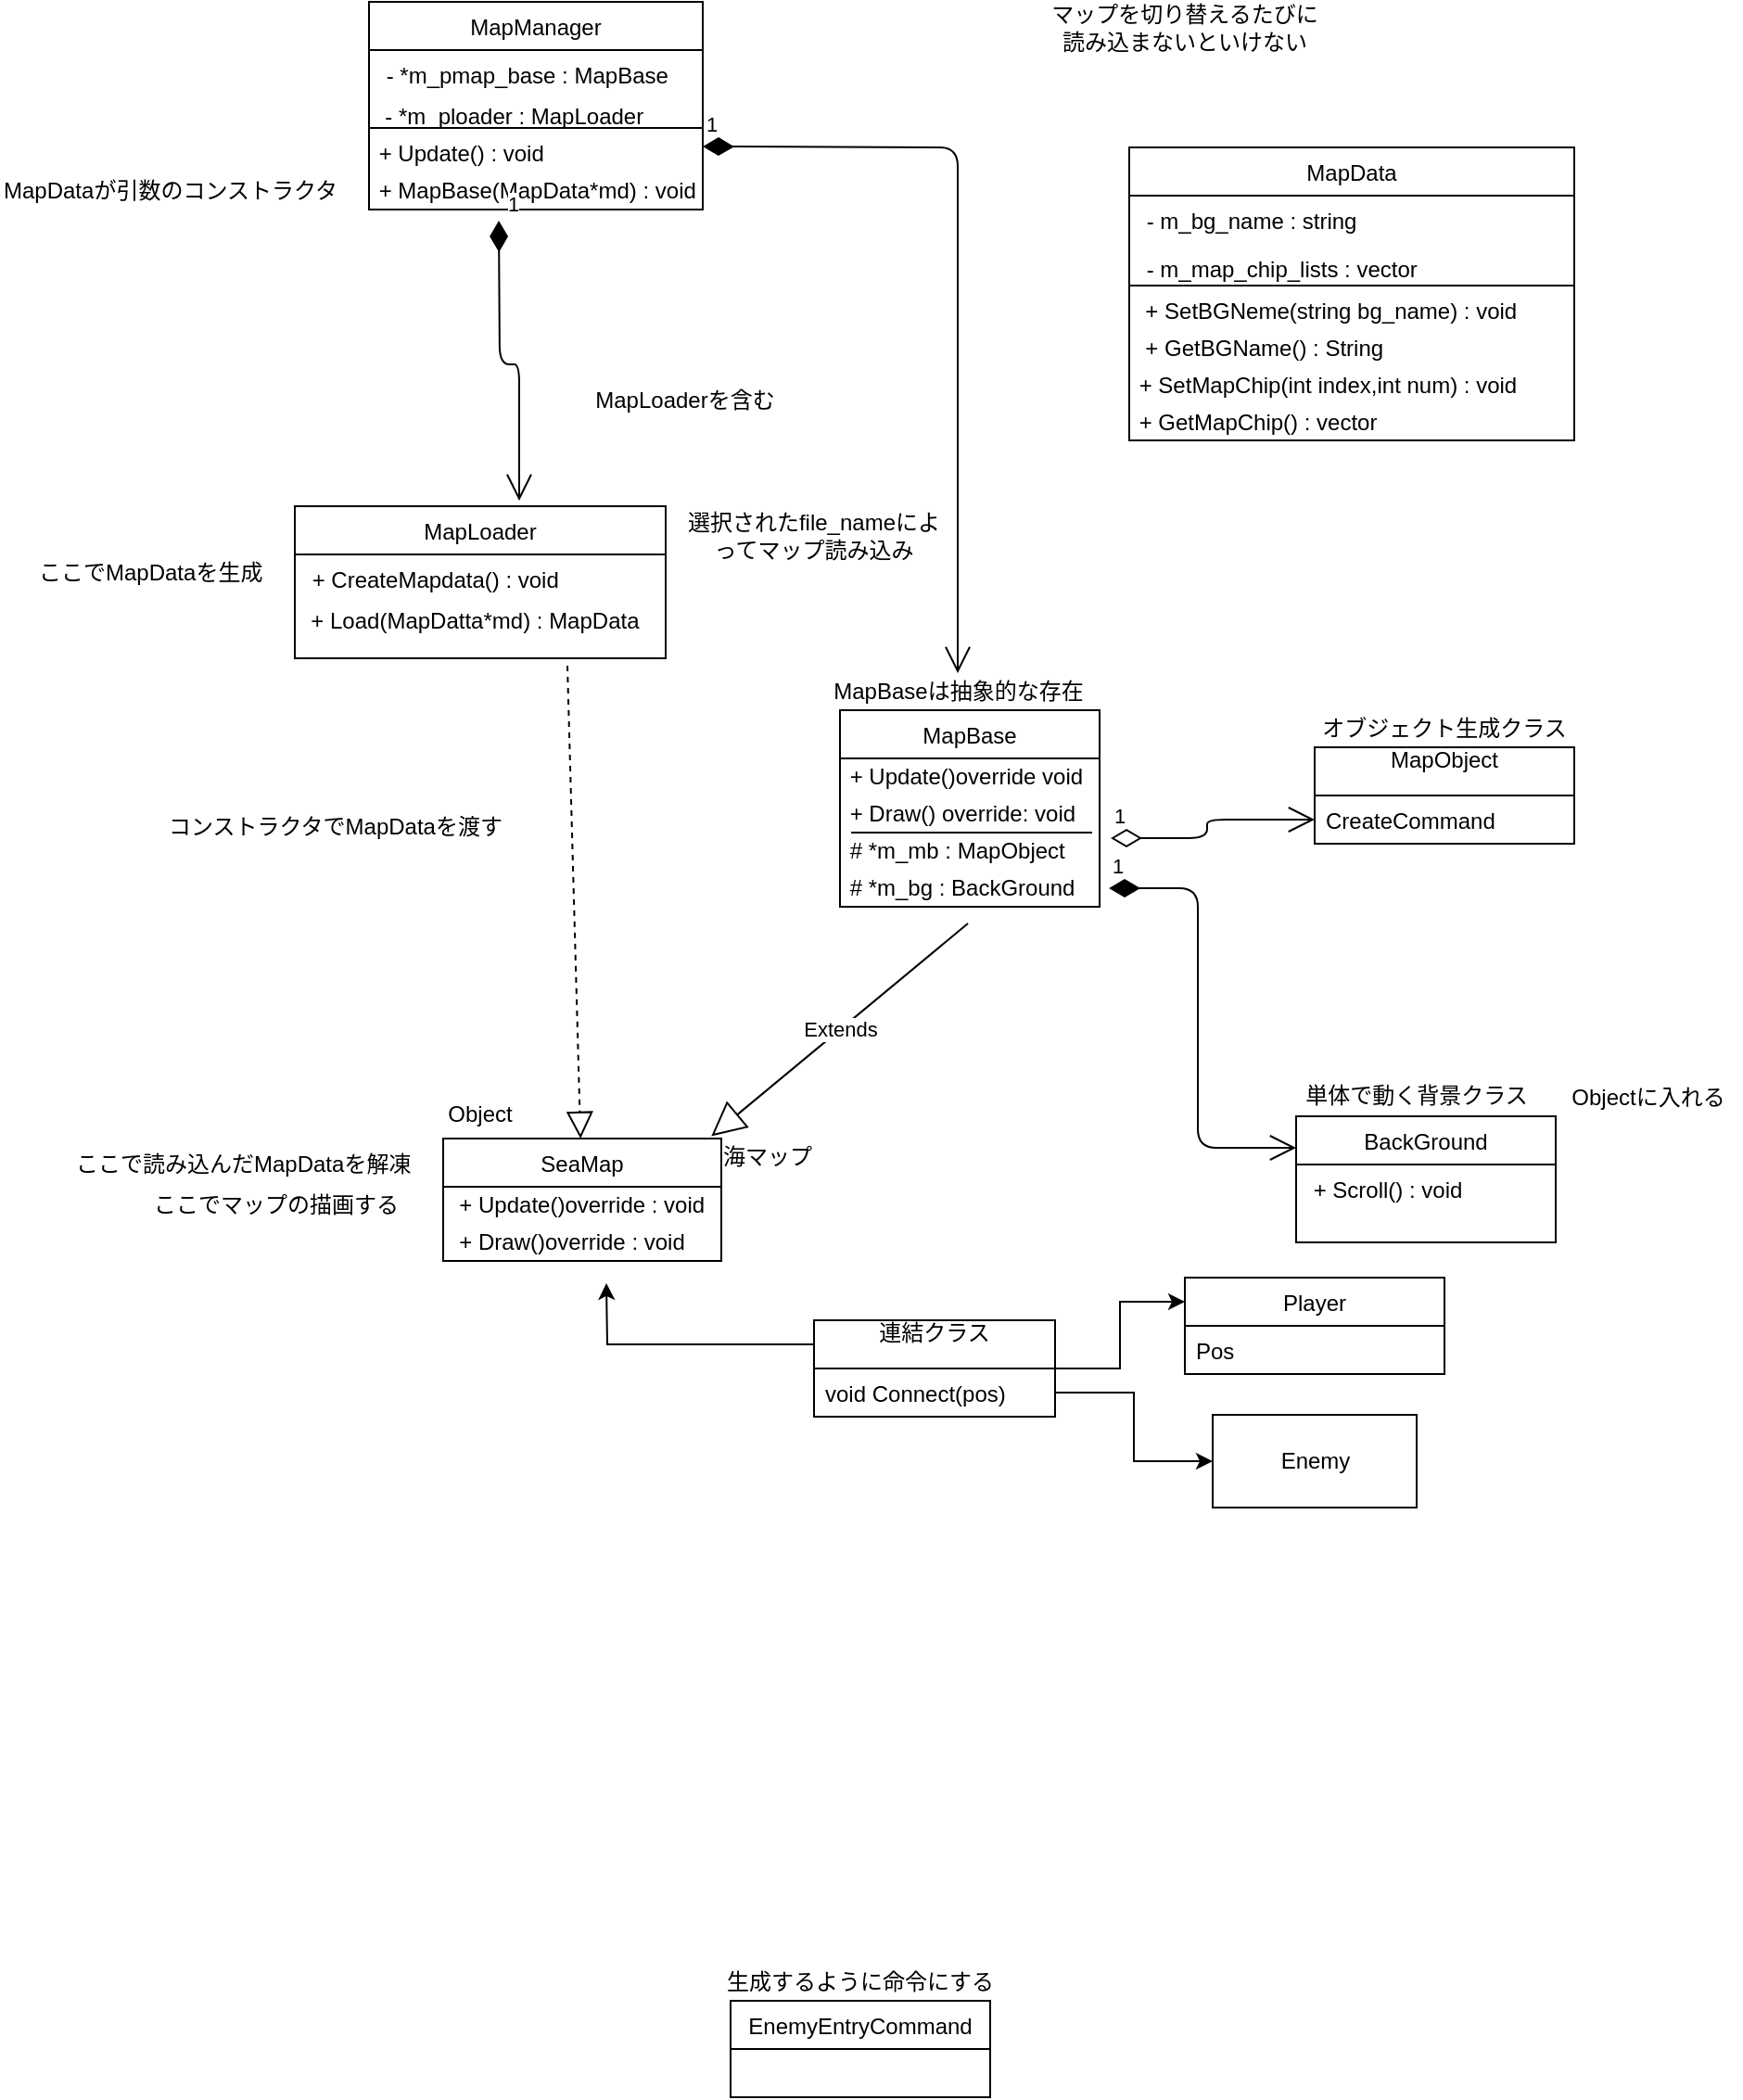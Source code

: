 <mxfile type="device" version="10.6.0"><diagram id="xTNNUZWJjUPpHx_xsbex" name="Page-1"><mxGraphModel grid="1" dx="674" dy="714" gridSize="10" guides="1" tooltips="1" connect="1" arrows="1" fold="1" page="1" pageScale="1" pageWidth="1654" pageHeight="2336" math="0" shadow="0"><root><mxCell id="0" /><mxCell id="1" parent="0" /><mxCell id="iN4CbJ1sU2l26RAUDO5d-1" value="MapLoader" parent="1" vertex="1" style="swimlane;fontStyle=0;childLayout=stackLayout;horizontal=1;startSize=26;fillColor=none;horizontalStack=0;resizeParent=1;resizeParentMax=0;resizeLast=0;collapsible=1;marginBottom=0;"><mxGeometry as="geometry" height="82" width="200" x="200" y="334" /></mxCell><mxCell id="iN4CbJ1sU2l26RAUDO5d-2" value=" + CreateMapdata() : void&#10;" parent="iN4CbJ1sU2l26RAUDO5d-1" vertex="1" style="text;strokeColor=none;fillColor=none;align=left;verticalAlign=top;spacingLeft=4;spacingRight=4;overflow=hidden;rotatable=0;points=[[0,0.5],[1,0.5]];portConstraint=eastwest;"><mxGeometry as="geometry" height="26" width="200" y="26" /></mxCell><mxCell id="9Krrd5TlAhY_1SP9lpEr-1" value="&amp;nbsp; + Load(MapDatta*md) : MapData&lt;br&gt;&lt;br&gt;" parent="iN4CbJ1sU2l26RAUDO5d-1" vertex="1" style="text;html=1;resizable=0;points=[];autosize=1;align=left;verticalAlign=top;spacingTop=-4;"><mxGeometry as="geometry" height="30" width="200" y="52" /></mxCell><mxCell id="iN4CbJ1sU2l26RAUDO5d-5" value="MapManager" parent="1" vertex="1" style="swimlane;fontStyle=0;childLayout=stackLayout;horizontal=1;startSize=26;fillColor=none;horizontalStack=0;resizeParent=1;resizeParentMax=0;resizeLast=0;collapsible=1;marginBottom=0;"><mxGeometry as="geometry" height="112" width="180" x="240" y="62" /></mxCell><mxCell id="iN4CbJ1sU2l26RAUDO5d-6" value=" - *m_pmap_base : MapBase" parent="iN4CbJ1sU2l26RAUDO5d-5" vertex="1" style="text;strokeColor=none;fillColor=none;align=left;verticalAlign=top;spacingLeft=4;spacingRight=4;overflow=hidden;rotatable=0;points=[[0,0.5],[1,0.5]];portConstraint=eastwest;"><mxGeometry as="geometry" height="26" width="180" y="26" /></mxCell><mxCell id="9Krrd5TlAhY_1SP9lpEr-6" value="&amp;nbsp; - *m_ploader :&amp;nbsp;&lt;span&gt;MapLoader&lt;/span&gt;" parent="iN4CbJ1sU2l26RAUDO5d-5" vertex="1" style="text;html=1;resizable=0;points=[];autosize=1;align=left;verticalAlign=top;spacingTop=-4;"><mxGeometry as="geometry" height="20" width="180" y="52" /></mxCell><mxCell id="z7THkcAo65bA55OMj5YY-34" value="&amp;nbsp;+ Update() : void" parent="iN4CbJ1sU2l26RAUDO5d-5" vertex="1" style="text;html=1;resizable=0;points=[];autosize=1;align=left;verticalAlign=top;spacingTop=-4;"><mxGeometry as="geometry" height="20" width="180" y="72" /></mxCell><mxCell id="9Krrd5TlAhY_1SP9lpEr-17" value="&amp;nbsp;+ MapBase(MapData*md) : void" parent="iN4CbJ1sU2l26RAUDO5d-5" vertex="1" style="text;html=1;resizable=0;points=[];autosize=1;align=left;verticalAlign=top;spacingTop=-4;"><mxGeometry as="geometry" height="20" width="180" y="92" /></mxCell><mxCell id="iN4CbJ1sU2l26RAUDO5d-13" value="BackGround" parent="1" vertex="1" style="swimlane;fontStyle=0;childLayout=stackLayout;horizontal=1;startSize=26;fillColor=none;horizontalStack=0;resizeParent=1;resizeParentMax=0;resizeLast=0;collapsible=1;marginBottom=0;"><mxGeometry as="geometry" height="68" width="140" x="740" y="663" /></mxCell><mxCell id="iN4CbJ1sU2l26RAUDO5d-14" value=" + Scroll() : void" parent="iN4CbJ1sU2l26RAUDO5d-13" vertex="1" style="text;strokeColor=none;fillColor=none;align=left;verticalAlign=top;spacingLeft=4;spacingRight=4;overflow=hidden;rotatable=0;points=[[0,0.5],[1,0.5]];portConstraint=eastwest;"><mxGeometry as="geometry" height="42" width="140" y="26" /></mxCell><mxCell id="iN4CbJ1sU2l26RAUDO5d-36" value="MapObject&#10;" parent="1" vertex="1" style="swimlane;fontStyle=0;childLayout=stackLayout;horizontal=1;startSize=26;fillColor=none;horizontalStack=0;resizeParent=1;resizeParentMax=0;resizeLast=0;collapsible=1;marginBottom=0;"><mxGeometry as="geometry" height="52" width="140" x="750" y="464" /></mxCell><mxCell id="iN4CbJ1sU2l26RAUDO5d-37" value="CreateCommand" parent="iN4CbJ1sU2l26RAUDO5d-36" vertex="1" style="text;strokeColor=none;fillColor=none;align=left;verticalAlign=top;spacingLeft=4;spacingRight=4;overflow=hidden;rotatable=0;points=[[0,0.5],[1,0.5]];portConstraint=eastwest;"><mxGeometry as="geometry" height="26" width="140" y="26" /></mxCell><mxCell id="PaVRPMCdmjg0SveW1SbH-1" value="単体で動く背景クラス&lt;br&gt;" parent="1" vertex="1" style="text;html=1;strokeColor=none;fillColor=none;align=center;verticalAlign=middle;whiteSpace=wrap;rounded=0;"><mxGeometry as="geometry" height="20" width="130" x="740" y="642" /></mxCell><mxCell id="PaVRPMCdmjg0SveW1SbH-2" value="EnemyEntryCommand" parent="1" vertex="1" style="swimlane;fontStyle=0;childLayout=stackLayout;horizontal=1;startSize=26;fillColor=none;horizontalStack=0;resizeParent=1;resizeParentMax=0;resizeLast=0;collapsible=1;marginBottom=0;"><mxGeometry as="geometry" height="52" width="140" x="435" y="1140" /></mxCell><mxCell id="PaVRPMCdmjg0SveW1SbH-17" value="選択されたfile_nameによってマップ読み込み&lt;br&gt;" parent="1" vertex="1" style="text;html=1;strokeColor=none;fillColor=none;align=center;verticalAlign=middle;whiteSpace=wrap;rounded=0;"><mxGeometry as="geometry" height="20" width="140" x="410" y="340" /></mxCell><mxCell id="PaVRPMCdmjg0SveW1SbH-18" value="MapData" parent="1" vertex="1" style="swimlane;fontStyle=0;childLayout=stackLayout;horizontal=1;startSize=26;fillColor=none;horizontalStack=0;resizeParent=1;resizeParentMax=0;resizeLast=0;collapsible=1;marginBottom=0;"><mxGeometry as="geometry" height="158" width="240" x="650" y="140.5" /></mxCell><mxCell id="PaVRPMCdmjg0SveW1SbH-19" value=" - m_bg_name : string" parent="PaVRPMCdmjg0SveW1SbH-18" vertex="1" style="text;strokeColor=none;fillColor=none;align=left;verticalAlign=top;spacingLeft=4;spacingRight=4;overflow=hidden;rotatable=0;points=[[0,0.5],[1,0.5]];portConstraint=eastwest;"><mxGeometry as="geometry" height="26" width="240" y="26" /></mxCell><mxCell id="PaVRPMCdmjg0SveW1SbH-20" value=" - m_map_chip_lists : vector" parent="PaVRPMCdmjg0SveW1SbH-18" vertex="1" style="text;strokeColor=none;fillColor=none;align=left;verticalAlign=top;spacingLeft=4;spacingRight=4;overflow=hidden;rotatable=0;points=[[0,0.5],[1,0.5]];portConstraint=eastwest;"><mxGeometry as="geometry" height="26" width="240" y="52" /></mxCell><mxCell id="9Krrd5TlAhY_1SP9lpEr-10" value="&amp;nbsp; + SetBGNeme(string bg_name) : void" parent="PaVRPMCdmjg0SveW1SbH-18" vertex="1" style="text;html=1;resizable=0;points=[];autosize=1;align=left;verticalAlign=top;spacingTop=-4;"><mxGeometry as="geometry" height="20" width="240" y="78" /></mxCell><mxCell id="9Krrd5TlAhY_1SP9lpEr-12" value="&amp;nbsp; + GetBGName() : String" parent="PaVRPMCdmjg0SveW1SbH-18" vertex="1" style="text;html=1;resizable=0;points=[];autosize=1;align=left;verticalAlign=top;spacingTop=-4;"><mxGeometry as="geometry" height="20" width="240" y="98" /></mxCell><mxCell id="9Krrd5TlAhY_1SP9lpEr-14" value="&amp;nbsp;+ SetMapChip(int index,int num) : void" parent="PaVRPMCdmjg0SveW1SbH-18" vertex="1" style="text;html=1;resizable=0;points=[];autosize=1;align=left;verticalAlign=top;spacingTop=-4;"><mxGeometry as="geometry" height="20" width="240" y="118" /></mxCell><mxCell id="9Krrd5TlAhY_1SP9lpEr-15" value="&amp;nbsp;+ GetMapChip() : vector" parent="PaVRPMCdmjg0SveW1SbH-18" vertex="1" style="text;html=1;resizable=0;points=[];autosize=1;align=left;verticalAlign=top;spacingTop=-4;"><mxGeometry as="geometry" height="20" width="240" y="138" /></mxCell><mxCell id="PaVRPMCdmjg0SveW1SbH-31" value="マップを切り替えるたびに&lt;br&gt;読み込まないといけない&lt;br&gt;" parent="1" vertex="1" style="text;html=1;strokeColor=none;fillColor=none;align=center;verticalAlign=middle;whiteSpace=wrap;rounded=0;"><mxGeometry as="geometry" height="20" width="160" x="600" y="66" /></mxCell><mxCell id="PaVRPMCdmjg0SveW1SbH-34" value="MapBase" parent="1" vertex="1" style="swimlane;fontStyle=0;childLayout=stackLayout;horizontal=1;startSize=26;fillColor=none;horizontalStack=0;resizeParent=1;resizeParentMax=0;resizeLast=0;collapsible=1;marginBottom=0;"><mxGeometry as="geometry" height="106" width="140" x="494" y="444" /></mxCell><mxCell id="z7THkcAo65bA55OMj5YY-38" value="&amp;nbsp;+ Update()override void" parent="PaVRPMCdmjg0SveW1SbH-34" vertex="1" style="text;html=1;resizable=0;points=[];autosize=1;align=left;verticalAlign=top;spacingTop=-4;"><mxGeometry as="geometry" height="20" width="140" y="26" /></mxCell><mxCell id="z7THkcAo65bA55OMj5YY-39" value="&amp;nbsp;+ Draw() override: void" parent="PaVRPMCdmjg0SveW1SbH-34" vertex="1" style="text;html=1;resizable=0;points=[];autosize=1;align=left;verticalAlign=top;spacingTop=-4;"><mxGeometry as="geometry" height="20" width="140" y="46" /></mxCell><mxCell id="z7THkcAo65bA55OMj5YY-22" value="&lt;span&gt;&amp;nbsp;# *m_mb :&amp;nbsp;&lt;/span&gt;&lt;span&gt;MapObject&lt;/span&gt;" parent="PaVRPMCdmjg0SveW1SbH-34" vertex="1" style="text;html=1;resizable=0;points=[];autosize=1;align=left;verticalAlign=top;spacingTop=-4;"><mxGeometry as="geometry" height="20" width="140" y="66" /></mxCell><mxCell id="z7THkcAo65bA55OMj5YY-21" value="&lt;span&gt;&amp;nbsp;# *m_bg : &lt;/span&gt;&lt;span&gt;BackGround&lt;/span&gt;" parent="PaVRPMCdmjg0SveW1SbH-34" vertex="1" style="text;html=1;resizable=0;points=[];autosize=1;align=left;verticalAlign=top;spacingTop=-4;"><mxGeometry as="geometry" height="20" width="140" y="86" /></mxCell><mxCell id="PaVRPMCdmjg0SveW1SbH-38" value="SeaMap" parent="1" vertex="1" style="swimlane;fontStyle=0;childLayout=stackLayout;horizontal=1;startSize=26;fillColor=none;horizontalStack=0;resizeParent=1;resizeParentMax=0;resizeLast=0;collapsible=1;marginBottom=0;"><mxGeometry as="geometry" height="66" width="150" x="280" y="675" /></mxCell><mxCell id="z7THkcAo65bA55OMj5YY-25" value="&amp;nbsp; + Update()override : void" parent="PaVRPMCdmjg0SveW1SbH-38" vertex="1" style="text;html=1;resizable=0;points=[];autosize=1;align=left;verticalAlign=top;spacingTop=-4;"><mxGeometry as="geometry" height="20" width="150" y="26" /></mxCell><mxCell id="z7THkcAo65bA55OMj5YY-32" value="&amp;nbsp; + Draw()override : void" parent="PaVRPMCdmjg0SveW1SbH-38" vertex="1" style="text;html=1;resizable=0;points=[];autosize=1;align=left;verticalAlign=top;spacingTop=-4;"><mxGeometry as="geometry" height="20" width="150" y="46" /></mxCell><mxCell id="PaVRPMCdmjg0SveW1SbH-42" value="MapBaseは抽象的な存在" parent="1" vertex="1" style="text;html=1;strokeColor=none;fillColor=none;align=center;verticalAlign=middle;whiteSpace=wrap;rounded=0;"><mxGeometry as="geometry" height="20" width="190" x="462.5" y="424" /></mxCell><mxCell id="PaVRPMCdmjg0SveW1SbH-44" value="Extends" parent="1" style="endArrow=block;endSize=16;endFill=0;html=1;exitX=0.493;exitY=1.45;exitDx=0;exitDy=0;exitPerimeter=0;entryX=0.964;entryY=-0.019;entryDx=0;entryDy=0;entryPerimeter=0;" target="PaVRPMCdmjg0SveW1SbH-38" edge="1" source="z7THkcAo65bA55OMj5YY-21"><mxGeometry as="geometry" width="160" relative="1"><mxPoint as="sourcePoint" x="563" y="536" /><mxPoint as="targetPoint" x="404" y="624" /></mxGeometry></mxCell><mxCell id="PaVRPMCdmjg0SveW1SbH-47" value="生成するように命令にする&lt;br&gt;" parent="1" vertex="1" style="text;html=1;strokeColor=none;fillColor=none;align=center;verticalAlign=middle;whiteSpace=wrap;rounded=0;"><mxGeometry as="geometry" height="20" width="150" x="430" y="1120" /></mxCell><mxCell id="Nqm5B6lv2lz9BLwQ-ERy-6" value="海マップ&lt;br&gt;" parent="1" vertex="1" style="text;html=1;strokeColor=none;fillColor=none;align=center;verticalAlign=middle;whiteSpace=wrap;rounded=0;"><mxGeometry as="geometry" height="20" width="70" x="420" y="675" /></mxCell><mxCell id="va03k59O1o7LEfdZNvkc-1" value="MapLoaderを含む" parent="1" vertex="1" style="text;html=1;strokeColor=none;fillColor=none;align=center;verticalAlign=middle;whiteSpace=wrap;rounded=0;"><mxGeometry as="geometry" height="20" width="105" x="357.5" y="266.5" /></mxCell><mxCell id="va03k59O1o7LEfdZNvkc-4" value="1" parent="1" style="endArrow=open;html=1;endSize=12;startArrow=diamondThin;startSize=14;startFill=1;edgeStyle=orthogonalEdgeStyle;align=left;verticalAlign=bottom;entryX=0.5;entryY=0;entryDx=0;entryDy=0;" target="PaVRPMCdmjg0SveW1SbH-42" edge="1"><mxGeometry as="geometry" x="-1" y="3" relative="1"><mxPoint as="sourcePoint" x="420" y="140" /><mxPoint as="targetPoint" x="780" y="580" /></mxGeometry></mxCell><mxCell id="va03k59O1o7LEfdZNvkc-9" value="Object" parent="1" vertex="1" style="text;html=1;strokeColor=none;fillColor=none;align=center;verticalAlign=middle;whiteSpace=wrap;rounded=0;"><mxGeometry as="geometry" height="20" width="40" x="280" y="652" /></mxCell><mxCell id="va03k59O1o7LEfdZNvkc-10" value="Objectに入れる" parent="1" vertex="1" style="text;html=1;strokeColor=none;fillColor=none;align=center;verticalAlign=middle;whiteSpace=wrap;rounded=0;"><mxGeometry as="geometry" height="20" width="100" x="880" y="643" /></mxCell><mxCell id="va03k59O1o7LEfdZNvkc-11" value="" parent="1" style="endArrow=block;dashed=1;endFill=0;endSize=12;html=1;" target="PaVRPMCdmjg0SveW1SbH-38" edge="1"><mxGeometry as="geometry" width="160" relative="1"><mxPoint as="sourcePoint" x="347" y="420" /><mxPoint as="targetPoint" x="340" y="500" /></mxGeometry></mxCell><mxCell id="va03k59O1o7LEfdZNvkc-12" value="&lt;br&gt;" parent="1" vertex="1" style="text;html=1;strokeColor=none;fillColor=none;align=center;verticalAlign=middle;whiteSpace=wrap;rounded=0;"><mxGeometry as="geometry" height="20" width="120" x="360" y="510" /></mxCell><mxCell id="va03k59O1o7LEfdZNvkc-13" value="ここでマップの描画する&lt;br&gt;" parent="1" vertex="1" style="text;html=1;strokeColor=none;fillColor=none;align=center;verticalAlign=middle;whiteSpace=wrap;rounded=0;"><mxGeometry as="geometry" height="20" width="140" x="120" y="701" /></mxCell><mxCell id="va03k59O1o7LEfdZNvkc-14" value="&lt;br&gt;" parent="1" vertex="1" style="text;html=1;strokeColor=none;fillColor=none;align=center;verticalAlign=middle;whiteSpace=wrap;rounded=0;"><mxGeometry as="geometry" height="20" width="150" x="440" y="716" /></mxCell><mxCell id="i0ZoRfjINqD9deUMzCj1-3" value="Player" parent="1" vertex="1" style="swimlane;fontStyle=0;childLayout=stackLayout;horizontal=1;startSize=26;fillColor=none;horizontalStack=0;resizeParent=1;resizeParentMax=0;resizeLast=0;collapsible=1;marginBottom=0;"><mxGeometry as="geometry" height="52" width="140" x="680" y="750" /></mxCell><mxCell id="i0ZoRfjINqD9deUMzCj1-4" value="Pos" parent="i0ZoRfjINqD9deUMzCj1-3" vertex="1" style="text;strokeColor=none;fillColor=none;align=left;verticalAlign=top;spacingLeft=4;spacingRight=4;overflow=hidden;rotatable=0;points=[[0,0.5],[1,0.5]];portConstraint=eastwest;"><mxGeometry as="geometry" height="26" width="140" y="26" /></mxCell><mxCell id="i0ZoRfjINqD9deUMzCj1-14" parent="1" style="edgeStyle=orthogonalEdgeStyle;rounded=0;orthogonalLoop=1;jettySize=auto;html=1;entryX=0;entryY=0.25;entryDx=0;entryDy=0;" target="i0ZoRfjINqD9deUMzCj1-3" edge="1" source="i0ZoRfjINqD9deUMzCj1-10"><mxGeometry as="geometry" relative="1" /></mxCell><mxCell id="i0ZoRfjINqD9deUMzCj1-15" parent="1" style="edgeStyle=orthogonalEdgeStyle;rounded=0;orthogonalLoop=1;jettySize=auto;html=1;exitX=0;exitY=0.25;exitDx=0;exitDy=0;entryX=0.629;entryY=1.04;entryDx=0;entryDy=0;entryPerimeter=0;" edge="1" source="i0ZoRfjINqD9deUMzCj1-10"><mxGeometry as="geometry" relative="1"><mxPoint as="targetPoint" x="368" y="753" /></mxGeometry></mxCell><mxCell id="i0ZoRfjINqD9deUMzCj1-10" value="連結クラス&#10;" parent="1" vertex="1" style="swimlane;fontStyle=0;childLayout=stackLayout;horizontal=1;startSize=26;fillColor=none;horizontalStack=0;resizeParent=1;resizeParentMax=0;resizeLast=0;collapsible=1;marginBottom=0;"><mxGeometry as="geometry" height="52" width="130" x="480" y="773" /></mxCell><mxCell id="i0ZoRfjINqD9deUMzCj1-11" value="void Connect(pos)" parent="i0ZoRfjINqD9deUMzCj1-10" vertex="1" style="text;strokeColor=none;fillColor=none;align=left;verticalAlign=top;spacingLeft=4;spacingRight=4;overflow=hidden;rotatable=0;points=[[0,0.5],[1,0.5]];portConstraint=eastwest;"><mxGeometry as="geometry" height="26" width="130" y="26" /></mxCell><mxCell id="i0ZoRfjINqD9deUMzCj1-16" value="Enemy" parent="1" vertex="1" style="html=1;"><mxGeometry as="geometry" height="50" width="110" x="695" y="824" /></mxCell><mxCell id="i0ZoRfjINqD9deUMzCj1-17" parent="1" style="edgeStyle=orthogonalEdgeStyle;rounded=0;orthogonalLoop=1;jettySize=auto;html=1;exitX=1;exitY=0.5;exitDx=0;exitDy=0;entryX=0;entryY=0.5;entryDx=0;entryDy=0;" target="i0ZoRfjINqD9deUMzCj1-16" edge="1" source="i0ZoRfjINqD9deUMzCj1-11"><mxGeometry as="geometry" relative="1" /></mxCell><mxCell id="z7THkcAo65bA55OMj5YY-31" value="コンストラクタでMapDataを渡す" parent="1" vertex="1" style="text;html=1;resizable=0;points=[];autosize=1;align=left;verticalAlign=top;spacingTop=-4;"><mxGeometry as="geometry" height="20" width="200" x="130" y="497" /></mxCell><mxCell id="z7THkcAo65bA55OMj5YY-40" value="1" parent="1" style="endArrow=open;html=1;endSize=12;startArrow=diamondThin;startSize=14;startFill=1;edgeStyle=orthogonalEdgeStyle;align=left;verticalAlign=bottom;exitX=1.036;exitY=0.5;exitDx=0;exitDy=0;exitPerimeter=0;entryX=0;entryY=0.25;entryDx=0;entryDy=0;" target="iN4CbJ1sU2l26RAUDO5d-13" edge="1" source="z7THkcAo65bA55OMj5YY-21"><mxGeometry as="geometry" x="-1" y="3" relative="1"><mxPoint as="sourcePoint" x="680" y="570" /><mxPoint as="targetPoint" x="840" y="570" /></mxGeometry></mxCell><mxCell id="iN4CbJ1sU2l26RAUDO5d-40" value="オブジェクト生成クラス&lt;br&gt;" parent="1" vertex="1" style="text;html=1;strokeColor=none;fillColor=none;align=center;verticalAlign=middle;whiteSpace=wrap;rounded=0;"><mxGeometry as="geometry" height="20" width="140" x="750" y="444" /></mxCell><mxCell id="z7THkcAo65bA55OMj5YY-42" value="1" parent="1" style="endArrow=open;html=1;endSize=12;startArrow=diamondThin;startSize=14;startFill=0;edgeStyle=orthogonalEdgeStyle;align=left;verticalAlign=bottom;exitX=1.043;exitY=0.15;exitDx=0;exitDy=0;exitPerimeter=0;entryX=0;entryY=0.5;entryDx=0;entryDy=0;" target="iN4CbJ1sU2l26RAUDO5d-37" edge="1" source="z7THkcAo65bA55OMj5YY-22"><mxGeometry as="geometry" x="-1" y="3" relative="1"><mxPoint as="sourcePoint" x="760" y="400" /><mxPoint as="targetPoint" x="920" y="400" /></mxGeometry></mxCell><mxCell id="z7THkcAo65bA55OMj5YY-43" value="ここでMapDataを生成&lt;br&gt;" parent="1" vertex="1" style="text;html=1;resizable=0;points=[];autosize=1;align=left;verticalAlign=top;spacingTop=-4;"><mxGeometry as="geometry" height="20" width="140" x="60" y="360" /></mxCell><mxCell id="9Krrd5TlAhY_1SP9lpEr-5" value="1" parent="1" style="endArrow=open;html=1;endSize=12;startArrow=diamondThin;startSize=14;startFill=1;edgeStyle=orthogonalEdgeStyle;align=left;verticalAlign=bottom;entryX=0.605;entryY=-0.037;entryDx=0;entryDy=0;entryPerimeter=0;" target="iN4CbJ1sU2l26RAUDO5d-1" edge="1"><mxGeometry as="geometry" x="-1" y="3" relative="1"><mxPoint as="sourcePoint" x="310" y="180" /><mxPoint as="targetPoint" x="320" y="230" /></mxGeometry></mxCell><mxCell id="9Krrd5TlAhY_1SP9lpEr-9" value="" parent="1" vertex="1" style="line;strokeWidth=1;fillColor=none;align=left;verticalAlign=middle;spacingTop=-1;spacingLeft=3;spacingRight=3;rotatable=0;labelPosition=right;points=[];portConstraint=eastwest;"><mxGeometry as="geometry" height="8" width="180" x="240" y="126" /></mxCell><mxCell id="9Krrd5TlAhY_1SP9lpEr-11" value="" parent="1" vertex="1" style="line;strokeWidth=1;fillColor=none;align=left;verticalAlign=middle;spacingTop=-1;spacingLeft=3;spacingRight=3;rotatable=0;labelPosition=right;points=[];portConstraint=eastwest;"><mxGeometry as="geometry" height="8" width="240" x="650" y="211" /></mxCell><mxCell id="9Krrd5TlAhY_1SP9lpEr-18" value="MapDataが引数のコンストラクタ" parent="1" vertex="1" style="text;html=1;resizable=0;points=[];autosize=1;align=left;verticalAlign=top;spacingTop=-4;"><mxGeometry as="geometry" height="20" width="200" x="41" y="154" /></mxCell><mxCell id="9Krrd5TlAhY_1SP9lpEr-21" value="ここで読み込んだMapDataを解凍&lt;br&gt;" parent="1" vertex="1" style="text;html=1;resizable=0;points=[];autosize=1;align=left;verticalAlign=top;spacingTop=-4;"><mxGeometry as="geometry" height="20" width="200" x="80" y="679" /></mxCell><mxCell id="9Krrd5TlAhY_1SP9lpEr-22" value="" parent="1" vertex="1" style="line;strokeWidth=1;fillColor=none;align=left;verticalAlign=middle;spacingTop=-1;spacingLeft=3;spacingRight=3;rotatable=0;labelPosition=right;points=[];portConstraint=eastwest;"><mxGeometry as="geometry" height="8" width="130" x="500" y="506" /></mxCell></root></mxGraphModel></diagram></mxfile>